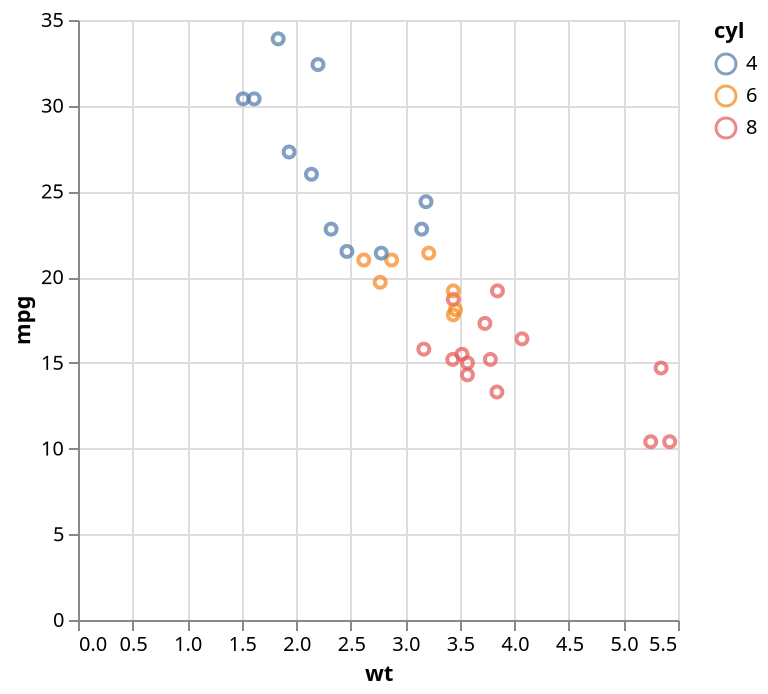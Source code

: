{"$schema":"https://vega.github.io/schema/vega-lite/v2.json","width":300,"height":300,"description":"An mtcars example.","data":{"values":[{"mpg":21,"cyl":6,"disp":160,"hp":110,"drat":3.9,"wt":2.62,"qsec":16.46,"vs":0,"am":1,"gear":4,"carb":4,"_row":"Mazda RX4"},{"mpg":21,"cyl":6,"disp":160,"hp":110,"drat":3.9,"wt":2.875,"qsec":17.02,"vs":0,"am":1,"gear":4,"carb":4,"_row":"Mazda RX4 Wag"},{"mpg":22.8,"cyl":4,"disp":108,"hp":93,"drat":3.85,"wt":2.32,"qsec":18.61,"vs":1,"am":1,"gear":4,"carb":1,"_row":"Datsun 710"},{"mpg":21.4,"cyl":6,"disp":258,"hp":110,"drat":3.08,"wt":3.215,"qsec":19.44,"vs":1,"am":0,"gear":3,"carb":1,"_row":"Hornet 4 Drive"},{"mpg":18.7,"cyl":8,"disp":360,"hp":175,"drat":3.15,"wt":3.44,"qsec":17.02,"vs":0,"am":0,"gear":3,"carb":2,"_row":"Hornet Sportabout"},{"mpg":18.1,"cyl":6,"disp":225,"hp":105,"drat":2.76,"wt":3.46,"qsec":20.22,"vs":1,"am":0,"gear":3,"carb":1,"_row":"Valiant"},{"mpg":14.3,"cyl":8,"disp":360,"hp":245,"drat":3.21,"wt":3.57,"qsec":15.84,"vs":0,"am":0,"gear":3,"carb":4,"_row":"Duster 360"},{"mpg":24.4,"cyl":4,"disp":146.7,"hp":62,"drat":3.69,"wt":3.19,"qsec":20,"vs":1,"am":0,"gear":4,"carb":2,"_row":"Merc 240D"},{"mpg":22.8,"cyl":4,"disp":140.8,"hp":95,"drat":3.92,"wt":3.15,"qsec":22.9,"vs":1,"am":0,"gear":4,"carb":2,"_row":"Merc 230"},{"mpg":19.2,"cyl":6,"disp":167.6,"hp":123,"drat":3.92,"wt":3.44,"qsec":18.3,"vs":1,"am":0,"gear":4,"carb":4,"_row":"Merc 280"},{"mpg":17.8,"cyl":6,"disp":167.6,"hp":123,"drat":3.92,"wt":3.44,"qsec":18.9,"vs":1,"am":0,"gear":4,"carb":4,"_row":"Merc 280C"},{"mpg":16.4,"cyl":8,"disp":275.8,"hp":180,"drat":3.07,"wt":4.07,"qsec":17.4,"vs":0,"am":0,"gear":3,"carb":3,"_row":"Merc 450SE"},{"mpg":17.3,"cyl":8,"disp":275.8,"hp":180,"drat":3.07,"wt":3.73,"qsec":17.6,"vs":0,"am":0,"gear":3,"carb":3,"_row":"Merc 450SL"},{"mpg":15.2,"cyl":8,"disp":275.8,"hp":180,"drat":3.07,"wt":3.78,"qsec":18,"vs":0,"am":0,"gear":3,"carb":3,"_row":"Merc 450SLC"},{"mpg":10.4,"cyl":8,"disp":472,"hp":205,"drat":2.93,"wt":5.25,"qsec":17.98,"vs":0,"am":0,"gear":3,"carb":4,"_row":"Cadillac Fleetwood"},{"mpg":10.4,"cyl":8,"disp":460,"hp":215,"drat":3,"wt":5.424,"qsec":17.82,"vs":0,"am":0,"gear":3,"carb":4,"_row":"Lincoln Continental"},{"mpg":14.7,"cyl":8,"disp":440,"hp":230,"drat":3.23,"wt":5.345,"qsec":17.42,"vs":0,"am":0,"gear":3,"carb":4,"_row":"Chrysler Imperial"},{"mpg":32.4,"cyl":4,"disp":78.7,"hp":66,"drat":4.08,"wt":2.2,"qsec":19.47,"vs":1,"am":1,"gear":4,"carb":1,"_row":"Fiat 128"},{"mpg":30.4,"cyl":4,"disp":75.7,"hp":52,"drat":4.93,"wt":1.615,"qsec":18.52,"vs":1,"am":1,"gear":4,"carb":2,"_row":"Honda Civic"},{"mpg":33.9,"cyl":4,"disp":71.1,"hp":65,"drat":4.22,"wt":1.835,"qsec":19.9,"vs":1,"am":1,"gear":4,"carb":1,"_row":"Toyota Corolla"},{"mpg":21.5,"cyl":4,"disp":120.1,"hp":97,"drat":3.7,"wt":2.465,"qsec":20.01,"vs":1,"am":0,"gear":3,"carb":1,"_row":"Toyota Corona"},{"mpg":15.5,"cyl":8,"disp":318,"hp":150,"drat":2.76,"wt":3.52,"qsec":16.87,"vs":0,"am":0,"gear":3,"carb":2,"_row":"Dodge Challenger"},{"mpg":15.2,"cyl":8,"disp":304,"hp":150,"drat":3.15,"wt":3.435,"qsec":17.3,"vs":0,"am":0,"gear":3,"carb":2,"_row":"AMC Javelin"},{"mpg":13.3,"cyl":8,"disp":350,"hp":245,"drat":3.73,"wt":3.84,"qsec":15.41,"vs":0,"am":0,"gear":3,"carb":4,"_row":"Camaro Z28"},{"mpg":19.2,"cyl":8,"disp":400,"hp":175,"drat":3.08,"wt":3.845,"qsec":17.05,"vs":0,"am":0,"gear":3,"carb":2,"_row":"Pontiac Firebird"},{"mpg":27.3,"cyl":4,"disp":79,"hp":66,"drat":4.08,"wt":1.935,"qsec":18.9,"vs":1,"am":1,"gear":4,"carb":1,"_row":"Fiat X1-9"},{"mpg":26,"cyl":4,"disp":120.3,"hp":91,"drat":4.43,"wt":2.14,"qsec":16.7,"vs":0,"am":1,"gear":5,"carb":2,"_row":"Porsche 914-2"},{"mpg":30.4,"cyl":4,"disp":95.1,"hp":113,"drat":3.77,"wt":1.513,"qsec":16.9,"vs":1,"am":1,"gear":5,"carb":2,"_row":"Lotus Europa"},{"mpg":15.8,"cyl":8,"disp":351,"hp":264,"drat":4.22,"wt":3.17,"qsec":14.5,"vs":0,"am":1,"gear":5,"carb":4,"_row":"Ford Pantera L"},{"mpg":19.7,"cyl":6,"disp":145,"hp":175,"drat":3.62,"wt":2.77,"qsec":15.5,"vs":0,"am":1,"gear":5,"carb":6,"_row":"Ferrari Dino"},{"mpg":15,"cyl":8,"disp":301,"hp":335,"drat":3.54,"wt":3.57,"qsec":14.6,"vs":0,"am":1,"gear":5,"carb":8,"_row":"Maserati Bora"},{"mpg":21.4,"cyl":4,"disp":121,"hp":109,"drat":4.11,"wt":2.78,"qsec":18.6,"vs":1,"am":1,"gear":4,"carb":2,"_row":"Volvo 142E"}]},"mark":"point","encoding":{"x":{"field":"wt","type":"quantitative"},"y":{"field":"mpg","type":"quantitative"},"color":{"field":"cyl","type":"nominal"}}}